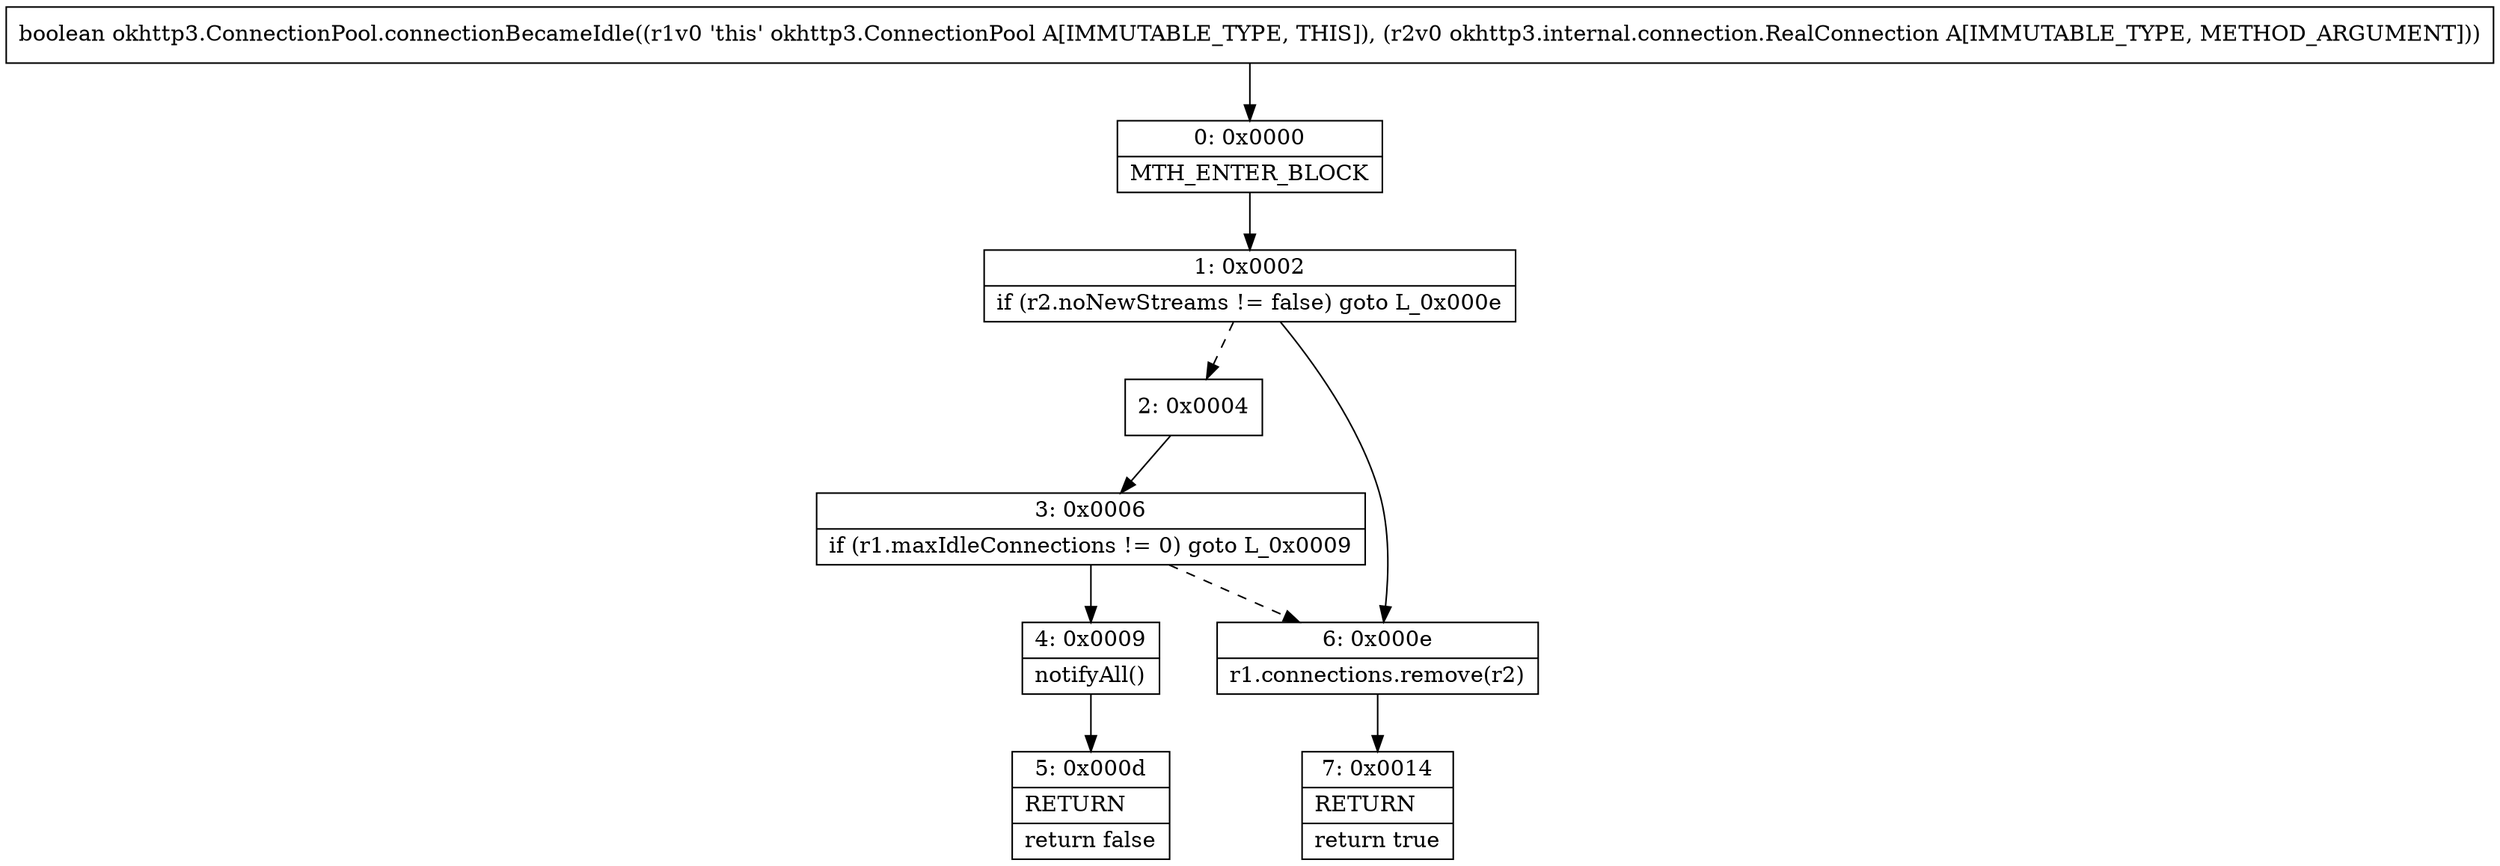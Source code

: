 digraph "CFG forokhttp3.ConnectionPool.connectionBecameIdle(Lokhttp3\/internal\/connection\/RealConnection;)Z" {
Node_0 [shape=record,label="{0\:\ 0x0000|MTH_ENTER_BLOCK\l}"];
Node_1 [shape=record,label="{1\:\ 0x0002|if (r2.noNewStreams != false) goto L_0x000e\l}"];
Node_2 [shape=record,label="{2\:\ 0x0004}"];
Node_3 [shape=record,label="{3\:\ 0x0006|if (r1.maxIdleConnections != 0) goto L_0x0009\l}"];
Node_4 [shape=record,label="{4\:\ 0x0009|notifyAll()\l}"];
Node_5 [shape=record,label="{5\:\ 0x000d|RETURN\l|return false\l}"];
Node_6 [shape=record,label="{6\:\ 0x000e|r1.connections.remove(r2)\l}"];
Node_7 [shape=record,label="{7\:\ 0x0014|RETURN\l|return true\l}"];
MethodNode[shape=record,label="{boolean okhttp3.ConnectionPool.connectionBecameIdle((r1v0 'this' okhttp3.ConnectionPool A[IMMUTABLE_TYPE, THIS]), (r2v0 okhttp3.internal.connection.RealConnection A[IMMUTABLE_TYPE, METHOD_ARGUMENT])) }"];
MethodNode -> Node_0;
Node_0 -> Node_1;
Node_1 -> Node_2[style=dashed];
Node_1 -> Node_6;
Node_2 -> Node_3;
Node_3 -> Node_4;
Node_3 -> Node_6[style=dashed];
Node_4 -> Node_5;
Node_6 -> Node_7;
}

